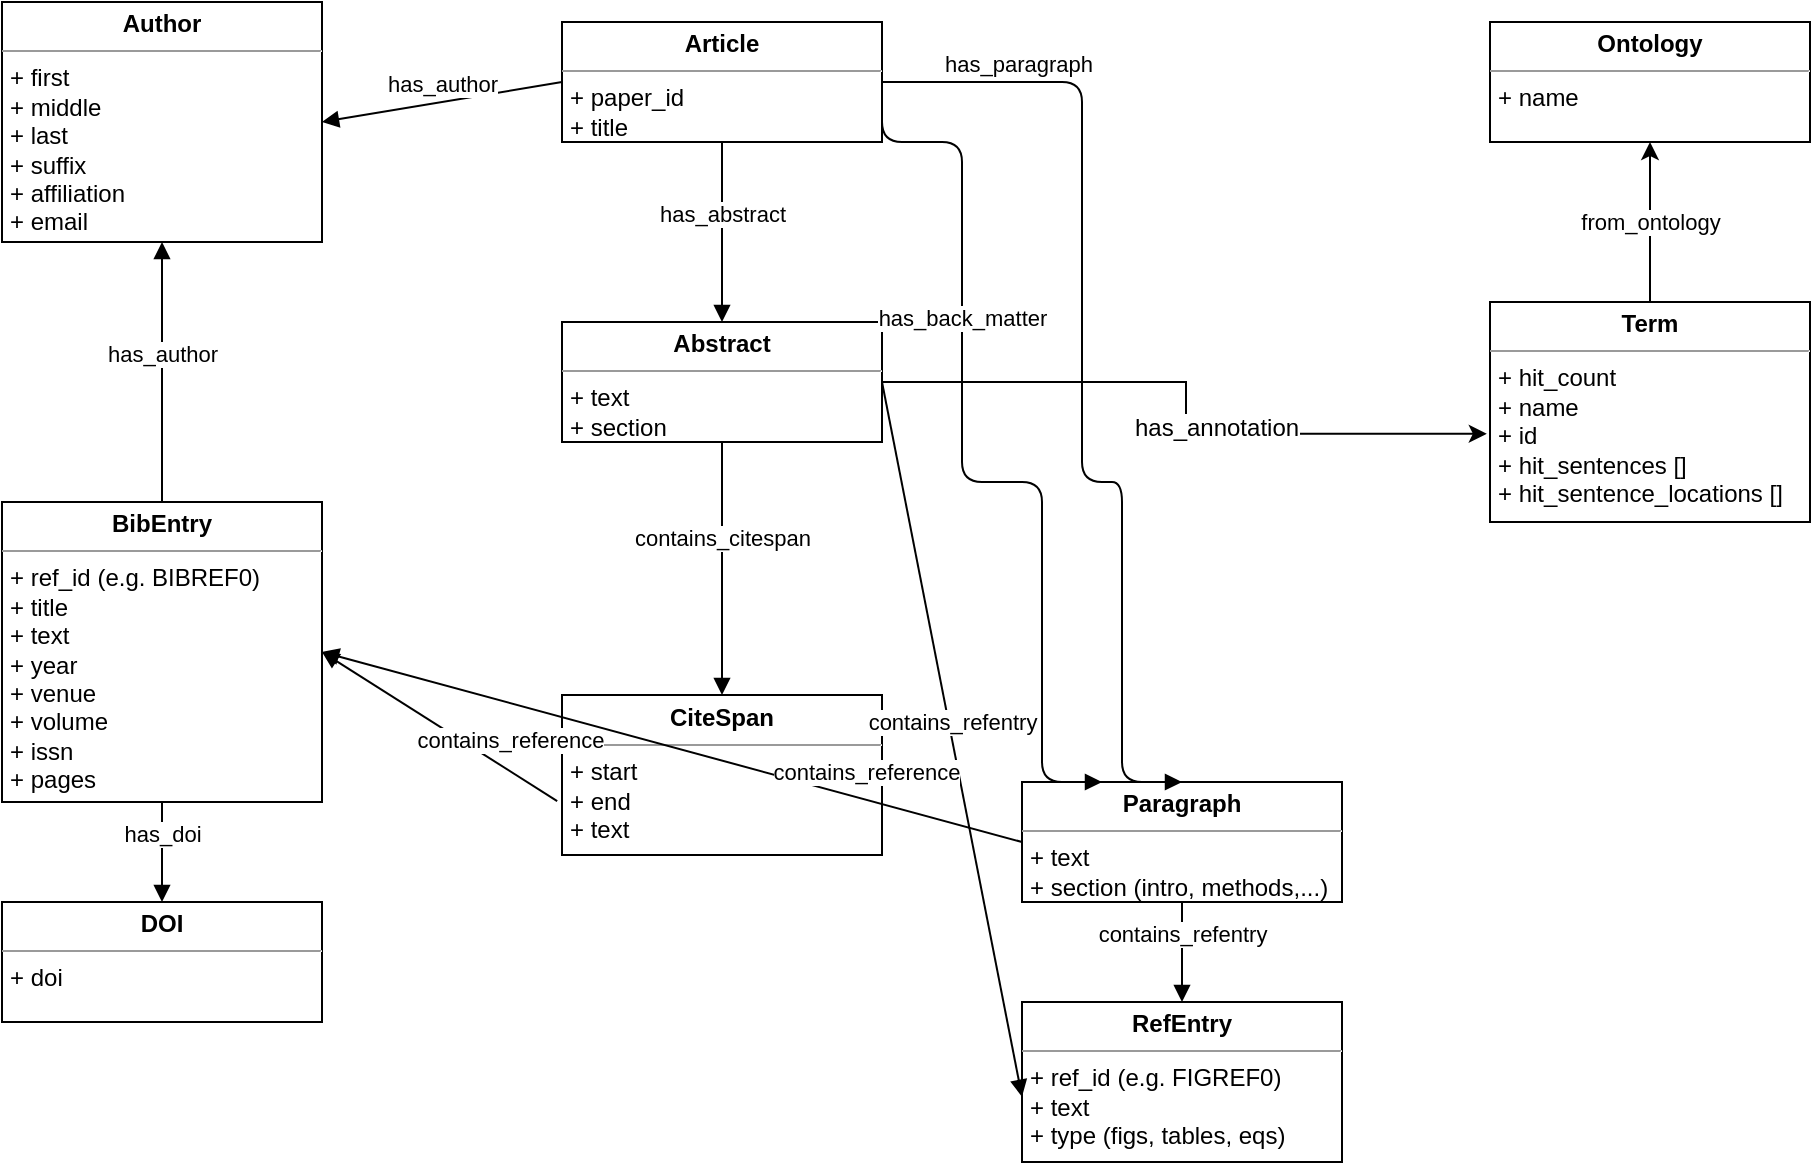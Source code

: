 <mxfile version="12.1.3" type="device" pages="1"><diagram id="TuQhOfxTpEuU-9I_Ykok" name="Page-1"><mxGraphModel dx="1736" dy="398" grid="1" gridSize="10" guides="1" tooltips="1" connect="1" arrows="1" fold="1" page="1" pageScale="1" pageWidth="827" pageHeight="1169" math="0" shadow="0"><root><mxCell id="0"/><mxCell id="1" parent="0"/><mxCell id="P2DQsCpE3psrI8b747lc-6" value="&lt;p style=&quot;margin: 0px ; margin-top: 4px ; text-align: center&quot;&gt;&lt;b&gt;Article&lt;/b&gt;&lt;/p&gt;&lt;hr size=&quot;1&quot;&gt;&lt;p style=&quot;margin: 0px ; margin-left: 4px&quot;&gt;+ paper_id&lt;br&gt;&lt;/p&gt;&lt;p style=&quot;margin: 0px ; margin-left: 4px&quot;&gt;+ title&lt;br&gt;&lt;/p&gt;" style="verticalAlign=top;align=left;overflow=fill;fontSize=12;fontFamily=Helvetica;html=1;" parent="1" vertex="1"><mxGeometry x="330" y="20" width="160" height="60" as="geometry"/></mxCell><mxCell id="P2DQsCpE3psrI8b747lc-8" value="&lt;p style=&quot;margin: 0px ; margin-top: 4px ; text-align: center&quot;&gt;&lt;b&gt;Author&lt;/b&gt;&lt;/p&gt;&lt;hr size=&quot;1&quot;&gt;&lt;p style=&quot;margin: 0px ; margin-left: 4px&quot;&gt;+ first&lt;/p&gt;&lt;p style=&quot;margin: 0px ; margin-left: 4px&quot;&gt;+&amp;nbsp;middle&lt;/p&gt;&lt;p style=&quot;margin: 0px ; margin-left: 4px&quot;&gt;+&amp;nbsp;last&lt;/p&gt;&lt;p style=&quot;margin: 0px ; margin-left: 4px&quot;&gt;+&amp;nbsp;suffix&lt;/p&gt;&lt;p style=&quot;margin: 0px ; margin-left: 4px&quot;&gt;+&amp;nbsp;affiliation&lt;/p&gt;&lt;p style=&quot;margin: 0px ; margin-left: 4px&quot;&gt;+&amp;nbsp;email&lt;/p&gt;" style="verticalAlign=top;align=left;overflow=fill;fontSize=12;fontFamily=Helvetica;html=1;" parent="1" vertex="1"><mxGeometry x="50" y="10" width="160" height="120" as="geometry"/></mxCell><mxCell id="P2DQsCpE3psrI8b747lc-10" value="has_author" style="html=1;verticalAlign=bottom;endArrow=block;entryX=1;entryY=0.5;entryDx=0;entryDy=0;exitX=0;exitY=0.5;exitDx=0;exitDy=0;" parent="1" source="P2DQsCpE3psrI8b747lc-6" target="P2DQsCpE3psrI8b747lc-8" edge="1"><mxGeometry width="80" relative="1" as="geometry"><mxPoint x="150" y="160" as="sourcePoint"/><mxPoint x="240" y="60" as="targetPoint"/></mxGeometry></mxCell><mxCell id="HXQsrAEzbTeUcafc33Jl-5" value="" style="edgeStyle=orthogonalEdgeStyle;rounded=0;orthogonalLoop=1;jettySize=auto;html=1;entryX=-0.01;entryY=0.599;entryDx=0;entryDy=0;entryPerimeter=0;" edge="1" parent="1" source="P2DQsCpE3psrI8b747lc-11" target="HXQsrAEzbTeUcafc33Jl-2"><mxGeometry relative="1" as="geometry"><mxPoint x="730" y="320" as="targetPoint"/></mxGeometry></mxCell><mxCell id="HXQsrAEzbTeUcafc33Jl-7" value="has_annotation" style="text;html=1;resizable=0;points=[];align=center;verticalAlign=middle;labelBackgroundColor=#ffffff;" vertex="1" connectable="0" parent="HXQsrAEzbTeUcafc33Jl-5"><mxGeometry x="0.172" y="3" relative="1" as="geometry"><mxPoint as="offset"/></mxGeometry></mxCell><mxCell id="P2DQsCpE3psrI8b747lc-11" value="&lt;p style=&quot;margin: 4px 0px 0px ; text-align: center&quot;&gt;&lt;b&gt;Abstract&lt;/b&gt;&lt;br&gt;&lt;/p&gt;&lt;hr size=&quot;1&quot;&gt;&lt;p style=&quot;margin: 0px 0px 0px 4px&quot;&gt;+ text&lt;/p&gt;&lt;p style=&quot;margin: 0px 0px 0px 4px&quot;&gt;+&amp;nbsp;section&lt;/p&gt;" style="verticalAlign=top;align=left;overflow=fill;fontSize=12;fontFamily=Helvetica;html=1;" parent="1" vertex="1"><mxGeometry x="330" y="170" width="160" height="60" as="geometry"/></mxCell><mxCell id="P2DQsCpE3psrI8b747lc-12" value="&lt;p style=&quot;margin: 4px 0px 0px ; text-align: center&quot;&gt;&lt;b&gt;CiteSpan&lt;/b&gt;&lt;br&gt;&lt;/p&gt;&lt;hr size=&quot;1&quot;&gt;&lt;p style=&quot;margin: 0px 0px 0px 4px&quot;&gt;+ start&lt;/p&gt;&lt;p style=&quot;margin: 0px 0px 0px 4px&quot;&gt;+ end&lt;/p&gt;&lt;p style=&quot;margin: 0px 0px 0px 4px&quot;&gt;+ text&lt;/p&gt;&lt;p style=&quot;margin: 0px 0px 0px 4px&quot;&gt;&lt;br&gt;&lt;/p&gt;" style="verticalAlign=top;align=left;overflow=fill;fontSize=12;fontFamily=Helvetica;html=1;" parent="1" vertex="1"><mxGeometry x="330" y="356.5" width="160" height="80" as="geometry"/></mxCell><mxCell id="P2DQsCpE3psrI8b747lc-14" value="has_abstract" style="html=1;verticalAlign=bottom;endArrow=block;entryX=0.5;entryY=0;entryDx=0;entryDy=0;exitX=0.5;exitY=1;exitDx=0;exitDy=0;edgeStyle=orthogonalEdgeStyle;" parent="1" source="P2DQsCpE3psrI8b747lc-6" target="P2DQsCpE3psrI8b747lc-11" edge="1"><mxGeometry width="80" relative="1" as="geometry"><mxPoint x="157" y="163" as="sourcePoint"/><mxPoint x="320" y="220" as="targetPoint"/></mxGeometry></mxCell><mxCell id="P2DQsCpE3psrI8b747lc-15" value="contains_citespan" style="html=1;verticalAlign=bottom;endArrow=block;entryX=0.5;entryY=0;entryDx=0;entryDy=0;exitX=0.5;exitY=1;exitDx=0;exitDy=0;" parent="1" source="P2DQsCpE3psrI8b747lc-11" target="P2DQsCpE3psrI8b747lc-12" edge="1"><mxGeometry x="-0.098" width="80" relative="1" as="geometry"><mxPoint x="580" y="296.5" as="sourcePoint"/><mxPoint x="480" y="376.5" as="targetPoint"/><mxPoint as="offset"/></mxGeometry></mxCell><mxCell id="P2DQsCpE3psrI8b747lc-16" value="&lt;p style=&quot;margin: 4px 0px 0px ; text-align: center&quot;&gt;&lt;b&gt;BibEntry&lt;/b&gt;&lt;br&gt;&lt;/p&gt;&lt;hr size=&quot;1&quot;&gt;&lt;p style=&quot;margin: 0px 0px 0px 4px&quot;&gt;+ ref_id (e.g. BIBREF0)&lt;/p&gt;&lt;p style=&quot;margin: 0px 0px 0px 4px&quot;&gt;+ title&lt;/p&gt;&lt;p style=&quot;margin: 0px 0px 0px 4px&quot;&gt;+ text&lt;/p&gt;&lt;p style=&quot;margin: 0px 0px 0px 4px&quot;&gt;+&amp;nbsp;year&lt;/p&gt;&lt;p style=&quot;margin: 0px 0px 0px 4px&quot;&gt;+&amp;nbsp;venue&lt;/p&gt;&lt;p style=&quot;margin: 0px 0px 0px 4px&quot;&gt;+&amp;nbsp;volume&lt;/p&gt;&lt;p style=&quot;margin: 0px 0px 0px 4px&quot;&gt;+ issn&lt;/p&gt;&lt;p style=&quot;margin: 0px 0px 0px 4px&quot;&gt;+&amp;nbsp;pages&lt;/p&gt;&lt;p style=&quot;margin: 0px 0px 0px 4px&quot;&gt;&lt;br&gt;&lt;/p&gt;" style="verticalAlign=top;align=left;overflow=fill;fontSize=12;fontFamily=Helvetica;html=1;" parent="1" vertex="1"><mxGeometry x="50" y="260" width="160" height="150" as="geometry"/></mxCell><mxCell id="P2DQsCpE3psrI8b747lc-17" value="has_author" style="html=1;verticalAlign=bottom;endArrow=block;entryX=0.5;entryY=1;entryDx=0;entryDy=0;exitX=0.5;exitY=0;exitDx=0;exitDy=0;" parent="1" source="P2DQsCpE3psrI8b747lc-16" target="P2DQsCpE3psrI8b747lc-8" edge="1"><mxGeometry width="80" relative="1" as="geometry"><mxPoint x="340" y="60" as="sourcePoint"/><mxPoint x="220" y="80" as="targetPoint"/></mxGeometry></mxCell><mxCell id="P2DQsCpE3psrI8b747lc-18" value="contains_reference" style="html=1;verticalAlign=bottom;endArrow=block;entryX=1;entryY=0.5;entryDx=0;entryDy=0;exitX=-0.015;exitY=0.663;exitDx=0;exitDy=0;exitPerimeter=0;" parent="1" source="P2DQsCpE3psrI8b747lc-12" target="P2DQsCpE3psrI8b747lc-16" edge="1"><mxGeometry x="-0.546" y="-5" width="80" relative="1" as="geometry"><mxPoint x="300" y="320" as="sourcePoint"/><mxPoint x="140" y="440" as="targetPoint"/><mxPoint as="offset"/></mxGeometry></mxCell><mxCell id="P2DQsCpE3psrI8b747lc-19" value="&lt;p style=&quot;margin: 4px 0px 0px ; text-align: center&quot;&gt;&lt;b&gt;DOI&lt;/b&gt;&lt;br&gt;&lt;/p&gt;&lt;hr size=&quot;1&quot;&gt;&lt;p style=&quot;margin: 0px 0px 0px 4px&quot;&gt;+ doi&lt;/p&gt;" style="verticalAlign=top;align=left;overflow=fill;fontSize=12;fontFamily=Helvetica;html=1;" parent="1" vertex="1"><mxGeometry x="50" y="460" width="160" height="60" as="geometry"/></mxCell><mxCell id="P2DQsCpE3psrI8b747lc-20" value="has_doi" style="html=1;verticalAlign=bottom;endArrow=block;entryX=0.5;entryY=0;entryDx=0;entryDy=0;exitX=0.5;exitY=1;exitDx=0;exitDy=0;" parent="1" source="P2DQsCpE3psrI8b747lc-16" target="P2DQsCpE3psrI8b747lc-19" edge="1"><mxGeometry width="80" relative="1" as="geometry"><mxPoint x="140" y="270" as="sourcePoint"/><mxPoint x="140" y="140" as="targetPoint"/></mxGeometry></mxCell><mxCell id="P2DQsCpE3psrI8b747lc-21" value="&lt;p style=&quot;margin: 4px 0px 0px ; text-align: center&quot;&gt;&lt;b&gt;RefEntry&lt;/b&gt;&lt;br&gt;&lt;/p&gt;&lt;hr size=&quot;1&quot;&gt;&lt;p style=&quot;margin: 0px 0px 0px 4px&quot;&gt;+ ref_id (e.g. FIGREF0)&lt;/p&gt;&lt;p style=&quot;margin: 0px 0px 0px 4px&quot;&gt;+ text&lt;/p&gt;&lt;p style=&quot;margin: 0px 0px 0px 4px&quot;&gt;+ type (figs, tables, eqs)&lt;/p&gt;&lt;p style=&quot;margin: 0px 0px 0px 4px&quot;&gt;&lt;br&gt;&lt;/p&gt;" style="verticalAlign=top;align=left;overflow=fill;fontSize=12;fontFamily=Helvetica;html=1;" parent="1" vertex="1"><mxGeometry x="560" y="510" width="160" height="80" as="geometry"/></mxCell><mxCell id="P2DQsCpE3psrI8b747lc-22" value="contains_refentry" style="html=1;verticalAlign=bottom;endArrow=block;entryX=0;entryY=0.592;entryDx=0;entryDy=0;exitX=1;exitY=0.5;exitDx=0;exitDy=0;entryPerimeter=0;" parent="1" source="P2DQsCpE3psrI8b747lc-11" target="P2DQsCpE3psrI8b747lc-21" edge="1"><mxGeometry width="80" relative="1" as="geometry"><mxPoint x="589.5" y="316.5" as="sourcePoint"/><mxPoint x="589.5" y="366.5" as="targetPoint"/></mxGeometry></mxCell><mxCell id="P2DQsCpE3psrI8b747lc-23" value="&lt;p style=&quot;margin: 4px 0px 0px ; text-align: center&quot;&gt;&lt;b&gt;Paragraph&lt;/b&gt;&lt;br&gt;&lt;/p&gt;&lt;hr size=&quot;1&quot;&gt;&lt;p style=&quot;margin: 0px 0px 0px 4px&quot;&gt;+ text&lt;/p&gt;&lt;p style=&quot;margin: 0px 0px 0px 4px&quot;&gt;+&amp;nbsp;section (intro, methods,...)&lt;/p&gt;" style="verticalAlign=top;align=left;overflow=fill;fontSize=12;fontFamily=Helvetica;html=1;" parent="1" vertex="1"><mxGeometry x="560" y="400" width="160" height="60" as="geometry"/></mxCell><mxCell id="P2DQsCpE3psrI8b747lc-24" value="has_paragraph" style="html=1;verticalAlign=bottom;endArrow=block;entryX=0.5;entryY=0;entryDx=0;entryDy=0;exitX=1;exitY=0.5;exitDx=0;exitDy=0;edgeStyle=orthogonalEdgeStyle;" parent="1" source="P2DQsCpE3psrI8b747lc-6" target="P2DQsCpE3psrI8b747lc-23" edge="1"><mxGeometry x="-0.73" width="80" relative="1" as="geometry"><mxPoint x="630" y="70" as="sourcePoint"/><mxPoint x="630" y="124" as="targetPoint"/><mxPoint as="offset"/><Array as="points"><mxPoint x="590" y="50"/><mxPoint x="590" y="250"/><mxPoint x="610" y="250"/><mxPoint x="610" y="400"/></Array></mxGeometry></mxCell><mxCell id="P2DQsCpE3psrI8b747lc-25" value="contains_reference" style="html=1;verticalAlign=bottom;endArrow=block;entryX=1;entryY=0.5;entryDx=0;entryDy=0;exitX=0;exitY=0.5;exitDx=0;exitDy=0;" parent="1" source="P2DQsCpE3psrI8b747lc-23" target="P2DQsCpE3psrI8b747lc-16" edge="1"><mxGeometry x="-0.546" y="-5" width="80" relative="1" as="geometry"><mxPoint x="337.6" y="323.04" as="sourcePoint"/><mxPoint x="220" y="345" as="targetPoint"/><mxPoint as="offset"/></mxGeometry></mxCell><mxCell id="P2DQsCpE3psrI8b747lc-26" value="contains_refentry" style="html=1;verticalAlign=bottom;endArrow=block;entryX=0.5;entryY=0;entryDx=0;entryDy=0;exitX=0.5;exitY=1;exitDx=0;exitDy=0;" parent="1" source="P2DQsCpE3psrI8b747lc-23" target="P2DQsCpE3psrI8b747lc-21" edge="1"><mxGeometry width="80" relative="1" as="geometry"><mxPoint x="500" y="270" as="sourcePoint"/><mxPoint x="580" y="443.86" as="targetPoint"/></mxGeometry></mxCell><mxCell id="P2DQsCpE3psrI8b747lc-27" value="has_back_matter" style="html=1;verticalAlign=bottom;endArrow=block;entryX=0.25;entryY=0;entryDx=0;entryDy=0;exitX=1;exitY=0.5;exitDx=0;exitDy=0;edgeStyle=orthogonalEdgeStyle;" parent="1" source="P2DQsCpE3psrI8b747lc-6" target="P2DQsCpE3psrI8b747lc-23" edge="1"><mxGeometry x="-0.273" width="80" relative="1" as="geometry"><mxPoint x="500" y="60" as="sourcePoint"/><mxPoint x="650" y="144" as="targetPoint"/><mxPoint as="offset"/><Array as="points"><mxPoint x="490" y="80"/><mxPoint x="530" y="80"/><mxPoint x="530" y="250"/><mxPoint x="570" y="250"/><mxPoint x="570" y="400"/></Array></mxGeometry></mxCell><mxCell id="HXQsrAEzbTeUcafc33Jl-1" value="&lt;p style=&quot;margin: 4px 0px 0px ; text-align: center&quot;&gt;&lt;b&gt;Ontology&lt;/b&gt;&lt;br&gt;&lt;/p&gt;&lt;hr size=&quot;1&quot;&gt;&lt;p style=&quot;margin: 0px 0px 0px 4px&quot;&gt;+ name&lt;/p&gt;" style="verticalAlign=top;align=left;overflow=fill;fontSize=12;fontFamily=Helvetica;html=1;" vertex="1" parent="1"><mxGeometry x="794" y="20" width="160" height="60" as="geometry"/></mxCell><mxCell id="HXQsrAEzbTeUcafc33Jl-8" value="from_ontology" style="edgeStyle=orthogonalEdgeStyle;rounded=0;orthogonalLoop=1;jettySize=auto;html=1;" edge="1" parent="1" source="HXQsrAEzbTeUcafc33Jl-2" target="HXQsrAEzbTeUcafc33Jl-1"><mxGeometry relative="1" as="geometry"/></mxCell><mxCell id="HXQsrAEzbTeUcafc33Jl-2" value="&lt;p style=&quot;margin: 4px 0px 0px ; text-align: center&quot;&gt;&lt;b&gt;Term&lt;/b&gt;&lt;br&gt;&lt;/p&gt;&lt;hr size=&quot;1&quot;&gt;&lt;p style=&quot;margin: 0px 0px 0px 4px&quot;&gt;+ hit_count&lt;/p&gt;&lt;p style=&quot;margin: 0px 0px 0px 4px&quot;&gt;+&amp;nbsp;name&lt;/p&gt;&lt;p style=&quot;margin: 0px 0px 0px 4px&quot;&gt;+ id&lt;/p&gt;&lt;p style=&quot;margin: 0px 0px 0px 4px&quot;&gt;+&amp;nbsp;hit_sentences []&lt;/p&gt;&lt;p style=&quot;margin: 0px 0px 0px 4px&quot;&gt;+&amp;nbsp;hit_sentence_locations []&lt;/p&gt;" style="verticalAlign=top;align=left;overflow=fill;fontSize=12;fontFamily=Helvetica;html=1;" vertex="1" parent="1"><mxGeometry x="794" y="160" width="160" height="110" as="geometry"/></mxCell></root></mxGraphModel></diagram></mxfile>